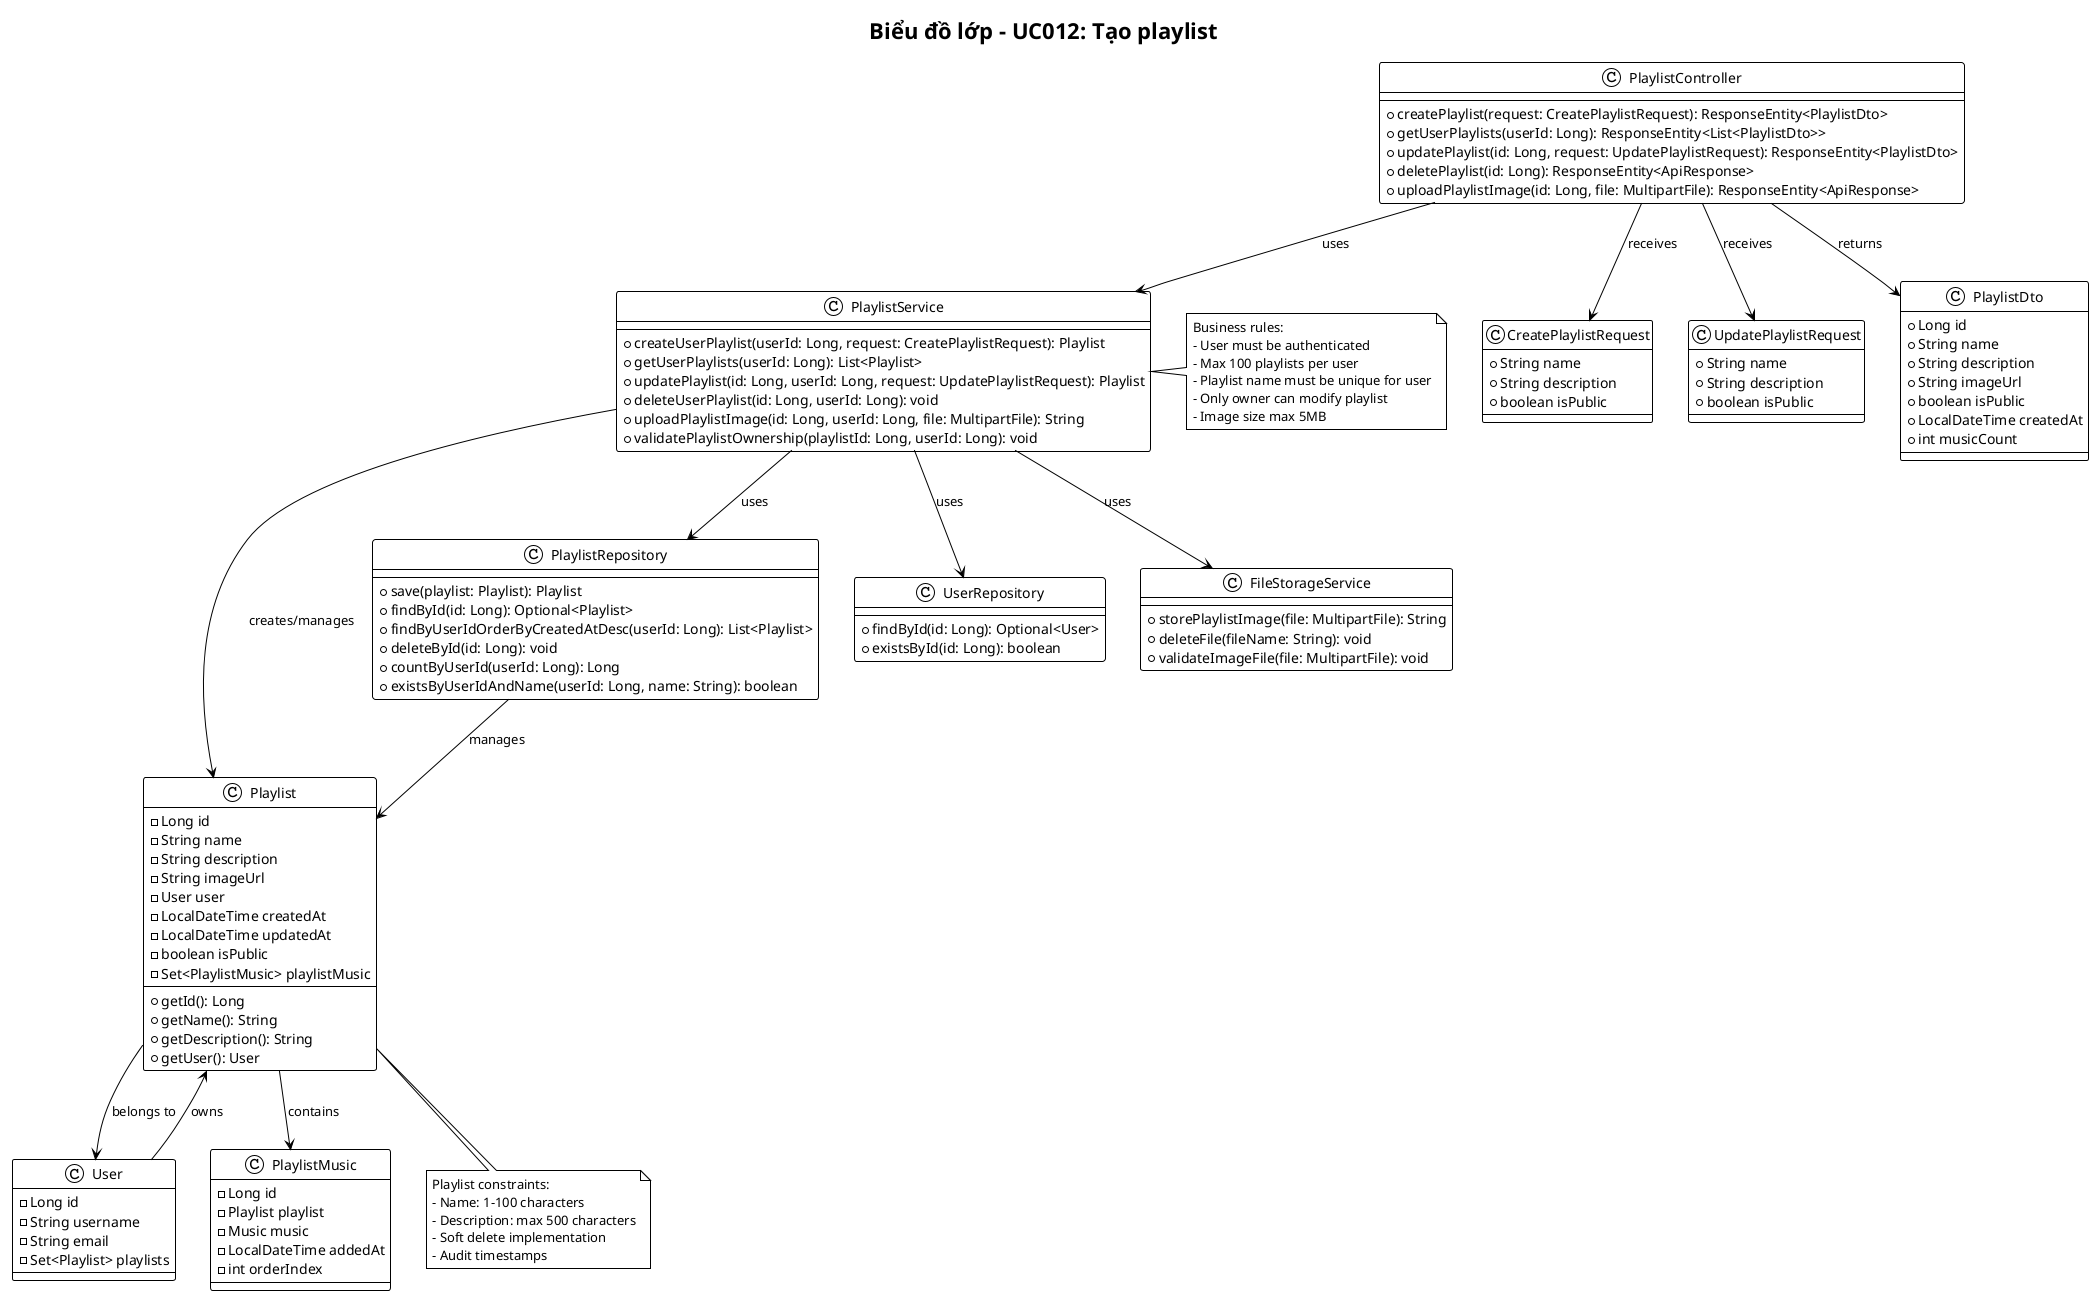 @startuml UC012-Class-Diagram-Tao-Playlist
!theme plain

title Biểu đồ lớp - UC012: Tạo playlist

class PlaylistController {
    + createPlaylist(request: CreatePlaylistRequest): ResponseEntity<PlaylistDto>
    + getUserPlaylists(userId: Long): ResponseEntity<List<PlaylistDto>>
    + updatePlaylist(id: Long, request: UpdatePlaylistRequest): ResponseEntity<PlaylistDto>
    + deletePlaylist(id: Long): ResponseEntity<ApiResponse>
    + uploadPlaylistImage(id: Long, file: MultipartFile): ResponseEntity<ApiResponse>
}

class PlaylistService {
    + createUserPlaylist(userId: Long, request: CreatePlaylistRequest): Playlist
    + getUserPlaylists(userId: Long): List<Playlist>
    + updatePlaylist(id: Long, userId: Long, request: UpdatePlaylistRequest): Playlist
    + deleteUserPlaylist(id: Long, userId: Long): void
    + uploadPlaylistImage(id: Long, userId: Long, file: MultipartFile): String
    + validatePlaylistOwnership(playlistId: Long, userId: Long): void
}

class Playlist {
    - Long id
    - String name
    - String description
    - String imageUrl
    - User user
    - LocalDateTime createdAt
    - LocalDateTime updatedAt
    - boolean isPublic
    - Set<PlaylistMusic> playlistMusic
    + getId(): Long
    + getName(): String
    + getDescription(): String
    + getUser(): User
}

class PlaylistRepository {
    + save(playlist: Playlist): Playlist
    + findById(id: Long): Optional<Playlist>
    + findByUserIdOrderByCreatedAtDesc(userId: Long): List<Playlist>
    + deleteById(id: Long): void
    + countByUserId(userId: Long): Long
    + existsByUserIdAndName(userId: Long, name: String): boolean
}

class UserRepository {
    + findById(id: Long): Optional<User>
    + existsById(id: Long): boolean
}

class FileStorageService {
    + storePlaylistImage(file: MultipartFile): String
    + deleteFile(fileName: String): void
    + validateImageFile(file: MultipartFile): void
}

class CreatePlaylistRequest {
    + String name
    + String description
    + boolean isPublic
}

class UpdatePlaylistRequest {
    + String name
    + String description
    + boolean isPublic
}

class PlaylistDto {
    + Long id
    + String name
    + String description
    + String imageUrl
    + boolean isPublic
    + LocalDateTime createdAt
    + int musicCount
}

class User {
    - Long id
    - String username
    - String email
    - Set<Playlist> playlists
}

class PlaylistMusic {
    - Long id
    - Playlist playlist
    - Music music
    - LocalDateTime addedAt
    - int orderIndex
}

' Relationships
PlaylistController --> PlaylistService : uses
PlaylistController --> CreatePlaylistRequest : receives
PlaylistController --> UpdatePlaylistRequest : receives
PlaylistController --> PlaylistDto : returns

PlaylistService --> PlaylistRepository : uses
PlaylistService --> UserRepository : uses
PlaylistService --> FileStorageService : uses
PlaylistService --> Playlist : creates/manages

PlaylistRepository --> Playlist : manages
Playlist --> User : belongs to
Playlist --> PlaylistMusic : contains
User --> Playlist : owns

note right of PlaylistService
  Business rules:
  - User must be authenticated
  - Max 100 playlists per user
  - Playlist name must be unique for user
  - Only owner can modify playlist
  - Image size max 5MB
end note

note bottom of Playlist
  Playlist constraints:
  - Name: 1-100 characters
  - Description: max 500 characters
  - Soft delete implementation
  - Audit timestamps
end note

@enduml
